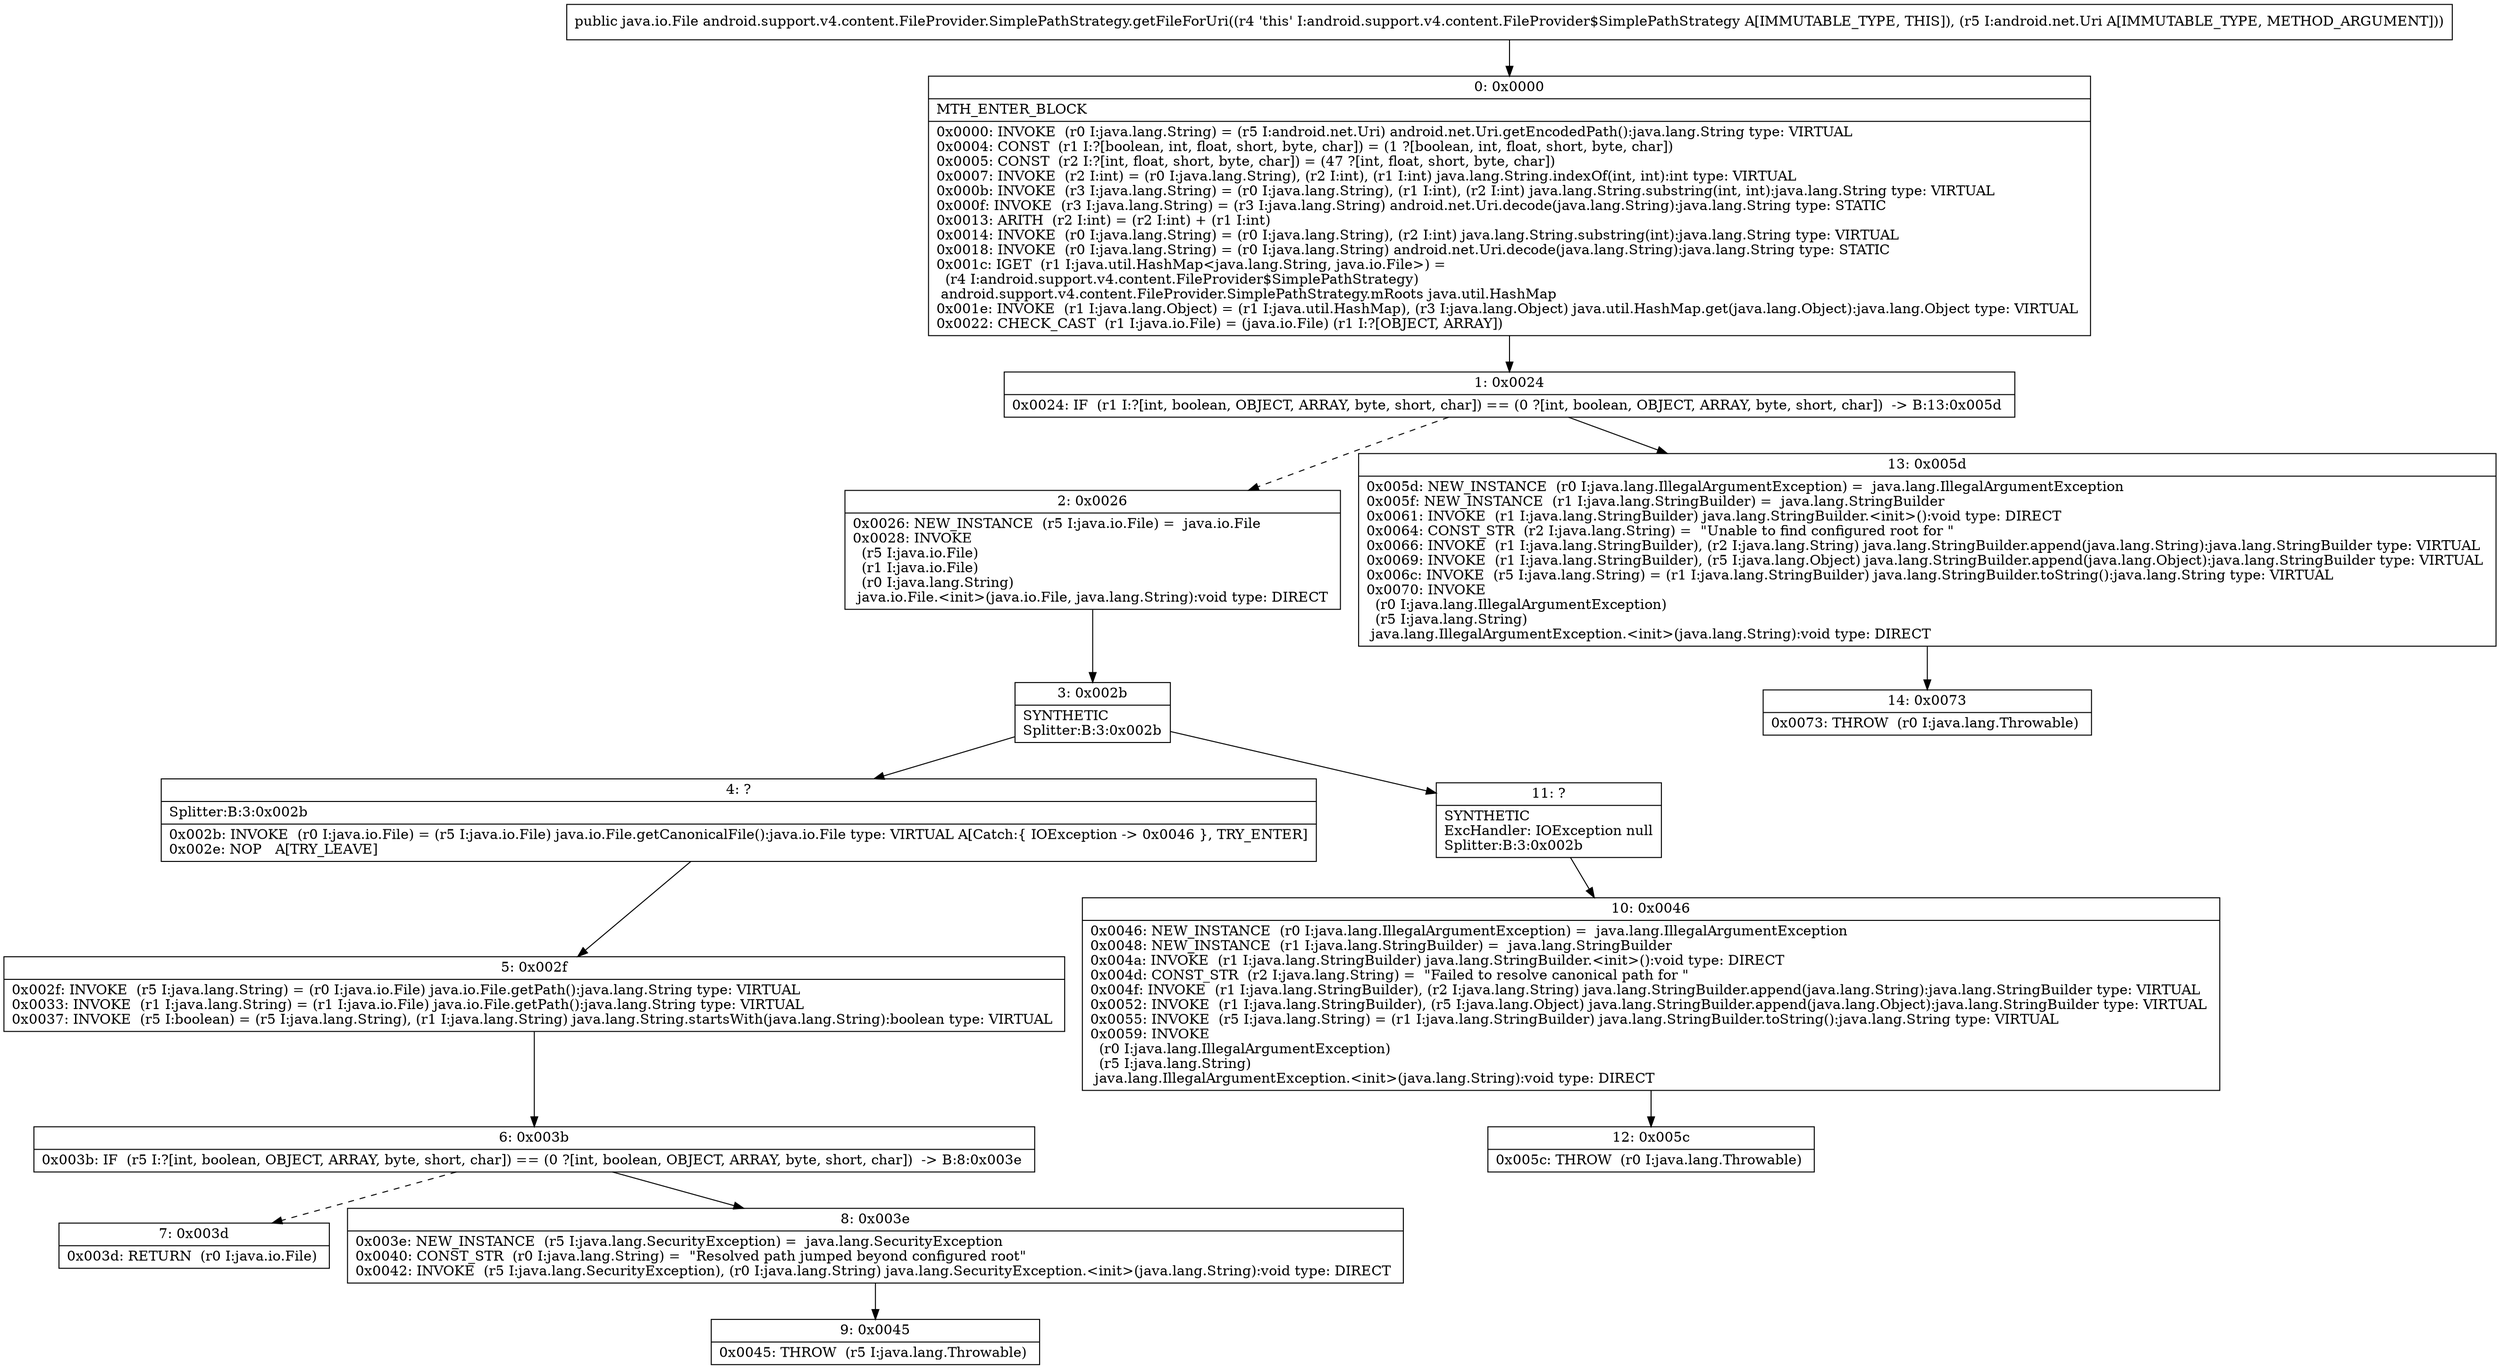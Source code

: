 digraph "CFG forandroid.support.v4.content.FileProvider.SimplePathStrategy.getFileForUri(Landroid\/net\/Uri;)Ljava\/io\/File;" {
Node_0 [shape=record,label="{0\:\ 0x0000|MTH_ENTER_BLOCK\l|0x0000: INVOKE  (r0 I:java.lang.String) = (r5 I:android.net.Uri) android.net.Uri.getEncodedPath():java.lang.String type: VIRTUAL \l0x0004: CONST  (r1 I:?[boolean, int, float, short, byte, char]) = (1 ?[boolean, int, float, short, byte, char]) \l0x0005: CONST  (r2 I:?[int, float, short, byte, char]) = (47 ?[int, float, short, byte, char]) \l0x0007: INVOKE  (r2 I:int) = (r0 I:java.lang.String), (r2 I:int), (r1 I:int) java.lang.String.indexOf(int, int):int type: VIRTUAL \l0x000b: INVOKE  (r3 I:java.lang.String) = (r0 I:java.lang.String), (r1 I:int), (r2 I:int) java.lang.String.substring(int, int):java.lang.String type: VIRTUAL \l0x000f: INVOKE  (r3 I:java.lang.String) = (r3 I:java.lang.String) android.net.Uri.decode(java.lang.String):java.lang.String type: STATIC \l0x0013: ARITH  (r2 I:int) = (r2 I:int) + (r1 I:int) \l0x0014: INVOKE  (r0 I:java.lang.String) = (r0 I:java.lang.String), (r2 I:int) java.lang.String.substring(int):java.lang.String type: VIRTUAL \l0x0018: INVOKE  (r0 I:java.lang.String) = (r0 I:java.lang.String) android.net.Uri.decode(java.lang.String):java.lang.String type: STATIC \l0x001c: IGET  (r1 I:java.util.HashMap\<java.lang.String, java.io.File\>) = \l  (r4 I:android.support.v4.content.FileProvider$SimplePathStrategy)\l android.support.v4.content.FileProvider.SimplePathStrategy.mRoots java.util.HashMap \l0x001e: INVOKE  (r1 I:java.lang.Object) = (r1 I:java.util.HashMap), (r3 I:java.lang.Object) java.util.HashMap.get(java.lang.Object):java.lang.Object type: VIRTUAL \l0x0022: CHECK_CAST  (r1 I:java.io.File) = (java.io.File) (r1 I:?[OBJECT, ARRAY]) \l}"];
Node_1 [shape=record,label="{1\:\ 0x0024|0x0024: IF  (r1 I:?[int, boolean, OBJECT, ARRAY, byte, short, char]) == (0 ?[int, boolean, OBJECT, ARRAY, byte, short, char])  \-\> B:13:0x005d \l}"];
Node_2 [shape=record,label="{2\:\ 0x0026|0x0026: NEW_INSTANCE  (r5 I:java.io.File) =  java.io.File \l0x0028: INVOKE  \l  (r5 I:java.io.File)\l  (r1 I:java.io.File)\l  (r0 I:java.lang.String)\l java.io.File.\<init\>(java.io.File, java.lang.String):void type: DIRECT \l}"];
Node_3 [shape=record,label="{3\:\ 0x002b|SYNTHETIC\lSplitter:B:3:0x002b\l}"];
Node_4 [shape=record,label="{4\:\ ?|Splitter:B:3:0x002b\l|0x002b: INVOKE  (r0 I:java.io.File) = (r5 I:java.io.File) java.io.File.getCanonicalFile():java.io.File type: VIRTUAL A[Catch:\{ IOException \-\> 0x0046 \}, TRY_ENTER]\l0x002e: NOP   A[TRY_LEAVE]\l}"];
Node_5 [shape=record,label="{5\:\ 0x002f|0x002f: INVOKE  (r5 I:java.lang.String) = (r0 I:java.io.File) java.io.File.getPath():java.lang.String type: VIRTUAL \l0x0033: INVOKE  (r1 I:java.lang.String) = (r1 I:java.io.File) java.io.File.getPath():java.lang.String type: VIRTUAL \l0x0037: INVOKE  (r5 I:boolean) = (r5 I:java.lang.String), (r1 I:java.lang.String) java.lang.String.startsWith(java.lang.String):boolean type: VIRTUAL \l}"];
Node_6 [shape=record,label="{6\:\ 0x003b|0x003b: IF  (r5 I:?[int, boolean, OBJECT, ARRAY, byte, short, char]) == (0 ?[int, boolean, OBJECT, ARRAY, byte, short, char])  \-\> B:8:0x003e \l}"];
Node_7 [shape=record,label="{7\:\ 0x003d|0x003d: RETURN  (r0 I:java.io.File) \l}"];
Node_8 [shape=record,label="{8\:\ 0x003e|0x003e: NEW_INSTANCE  (r5 I:java.lang.SecurityException) =  java.lang.SecurityException \l0x0040: CONST_STR  (r0 I:java.lang.String) =  \"Resolved path jumped beyond configured root\" \l0x0042: INVOKE  (r5 I:java.lang.SecurityException), (r0 I:java.lang.String) java.lang.SecurityException.\<init\>(java.lang.String):void type: DIRECT \l}"];
Node_9 [shape=record,label="{9\:\ 0x0045|0x0045: THROW  (r5 I:java.lang.Throwable) \l}"];
Node_10 [shape=record,label="{10\:\ 0x0046|0x0046: NEW_INSTANCE  (r0 I:java.lang.IllegalArgumentException) =  java.lang.IllegalArgumentException \l0x0048: NEW_INSTANCE  (r1 I:java.lang.StringBuilder) =  java.lang.StringBuilder \l0x004a: INVOKE  (r1 I:java.lang.StringBuilder) java.lang.StringBuilder.\<init\>():void type: DIRECT \l0x004d: CONST_STR  (r2 I:java.lang.String) =  \"Failed to resolve canonical path for \" \l0x004f: INVOKE  (r1 I:java.lang.StringBuilder), (r2 I:java.lang.String) java.lang.StringBuilder.append(java.lang.String):java.lang.StringBuilder type: VIRTUAL \l0x0052: INVOKE  (r1 I:java.lang.StringBuilder), (r5 I:java.lang.Object) java.lang.StringBuilder.append(java.lang.Object):java.lang.StringBuilder type: VIRTUAL \l0x0055: INVOKE  (r5 I:java.lang.String) = (r1 I:java.lang.StringBuilder) java.lang.StringBuilder.toString():java.lang.String type: VIRTUAL \l0x0059: INVOKE  \l  (r0 I:java.lang.IllegalArgumentException)\l  (r5 I:java.lang.String)\l java.lang.IllegalArgumentException.\<init\>(java.lang.String):void type: DIRECT \l}"];
Node_11 [shape=record,label="{11\:\ ?|SYNTHETIC\lExcHandler: IOException null\lSplitter:B:3:0x002b\l}"];
Node_12 [shape=record,label="{12\:\ 0x005c|0x005c: THROW  (r0 I:java.lang.Throwable) \l}"];
Node_13 [shape=record,label="{13\:\ 0x005d|0x005d: NEW_INSTANCE  (r0 I:java.lang.IllegalArgumentException) =  java.lang.IllegalArgumentException \l0x005f: NEW_INSTANCE  (r1 I:java.lang.StringBuilder) =  java.lang.StringBuilder \l0x0061: INVOKE  (r1 I:java.lang.StringBuilder) java.lang.StringBuilder.\<init\>():void type: DIRECT \l0x0064: CONST_STR  (r2 I:java.lang.String) =  \"Unable to find configured root for \" \l0x0066: INVOKE  (r1 I:java.lang.StringBuilder), (r2 I:java.lang.String) java.lang.StringBuilder.append(java.lang.String):java.lang.StringBuilder type: VIRTUAL \l0x0069: INVOKE  (r1 I:java.lang.StringBuilder), (r5 I:java.lang.Object) java.lang.StringBuilder.append(java.lang.Object):java.lang.StringBuilder type: VIRTUAL \l0x006c: INVOKE  (r5 I:java.lang.String) = (r1 I:java.lang.StringBuilder) java.lang.StringBuilder.toString():java.lang.String type: VIRTUAL \l0x0070: INVOKE  \l  (r0 I:java.lang.IllegalArgumentException)\l  (r5 I:java.lang.String)\l java.lang.IllegalArgumentException.\<init\>(java.lang.String):void type: DIRECT \l}"];
Node_14 [shape=record,label="{14\:\ 0x0073|0x0073: THROW  (r0 I:java.lang.Throwable) \l}"];
MethodNode[shape=record,label="{public java.io.File android.support.v4.content.FileProvider.SimplePathStrategy.getFileForUri((r4 'this' I:android.support.v4.content.FileProvider$SimplePathStrategy A[IMMUTABLE_TYPE, THIS]), (r5 I:android.net.Uri A[IMMUTABLE_TYPE, METHOD_ARGUMENT])) }"];
MethodNode -> Node_0;
Node_0 -> Node_1;
Node_1 -> Node_2[style=dashed];
Node_1 -> Node_13;
Node_2 -> Node_3;
Node_3 -> Node_4;
Node_3 -> Node_11;
Node_4 -> Node_5;
Node_5 -> Node_6;
Node_6 -> Node_7[style=dashed];
Node_6 -> Node_8;
Node_8 -> Node_9;
Node_10 -> Node_12;
Node_11 -> Node_10;
Node_13 -> Node_14;
}

